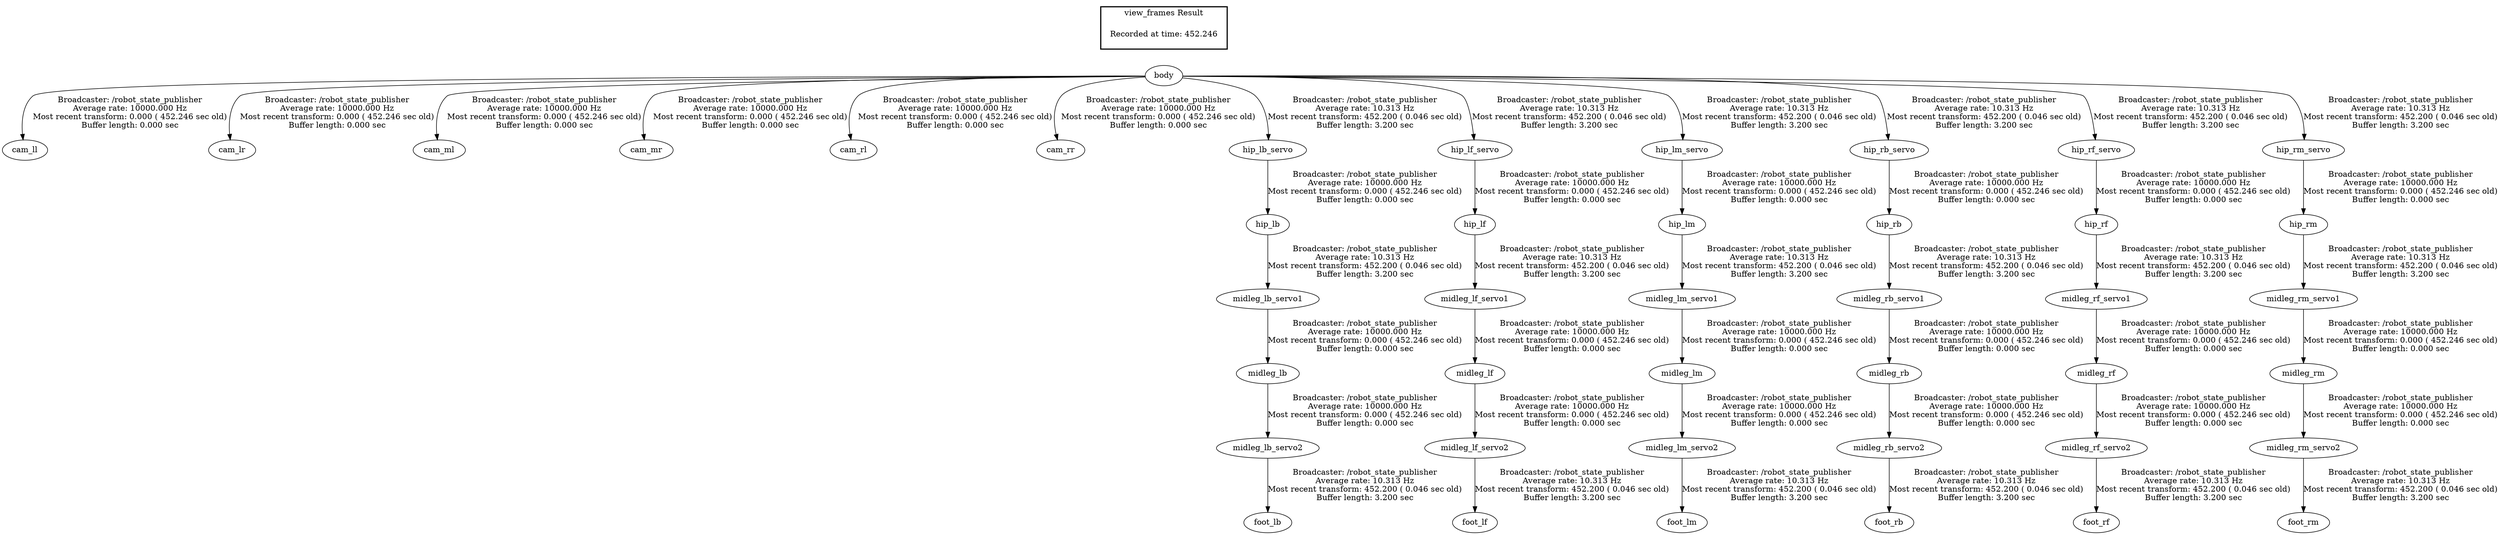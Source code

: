 digraph G {
"body" -> "cam_ll"[label="Broadcaster: /robot_state_publisher\nAverage rate: 10000.000 Hz\nMost recent transform: 0.000 ( 452.246 sec old)\nBuffer length: 0.000 sec\n"];
"body" -> "cam_lr"[label="Broadcaster: /robot_state_publisher\nAverage rate: 10000.000 Hz\nMost recent transform: 0.000 ( 452.246 sec old)\nBuffer length: 0.000 sec\n"];
"body" -> "cam_ml"[label="Broadcaster: /robot_state_publisher\nAverage rate: 10000.000 Hz\nMost recent transform: 0.000 ( 452.246 sec old)\nBuffer length: 0.000 sec\n"];
"body" -> "cam_mr"[label="Broadcaster: /robot_state_publisher\nAverage rate: 10000.000 Hz\nMost recent transform: 0.000 ( 452.246 sec old)\nBuffer length: 0.000 sec\n"];
"body" -> "cam_rl"[label="Broadcaster: /robot_state_publisher\nAverage rate: 10000.000 Hz\nMost recent transform: 0.000 ( 452.246 sec old)\nBuffer length: 0.000 sec\n"];
"body" -> "cam_rr"[label="Broadcaster: /robot_state_publisher\nAverage rate: 10000.000 Hz\nMost recent transform: 0.000 ( 452.246 sec old)\nBuffer length: 0.000 sec\n"];
"midleg_lb_servo1" -> "midleg_lb"[label="Broadcaster: /robot_state_publisher\nAverage rate: 10000.000 Hz\nMost recent transform: 0.000 ( 452.246 sec old)\nBuffer length: 0.000 sec\n"];
"hip_lb" -> "midleg_lb_servo1"[label="Broadcaster: /robot_state_publisher\nAverage rate: 10.313 Hz\nMost recent transform: 452.200 ( 0.046 sec old)\nBuffer length: 3.200 sec\n"];
"midleg_lb" -> "midleg_lb_servo2"[label="Broadcaster: /robot_state_publisher\nAverage rate: 10000.000 Hz\nMost recent transform: 0.000 ( 452.246 sec old)\nBuffer length: 0.000 sec\n"];
"hip_lb_servo" -> "hip_lb"[label="Broadcaster: /robot_state_publisher\nAverage rate: 10000.000 Hz\nMost recent transform: 0.000 ( 452.246 sec old)\nBuffer length: 0.000 sec\n"];
"body" -> "hip_lb_servo"[label="Broadcaster: /robot_state_publisher\nAverage rate: 10.313 Hz\nMost recent transform: 452.200 ( 0.046 sec old)\nBuffer length: 3.200 sec\n"];
"hip_lf_servo" -> "hip_lf"[label="Broadcaster: /robot_state_publisher\nAverage rate: 10000.000 Hz\nMost recent transform: 0.000 ( 452.246 sec old)\nBuffer length: 0.000 sec\n"];
"body" -> "hip_lf_servo"[label="Broadcaster: /robot_state_publisher\nAverage rate: 10.313 Hz\nMost recent transform: 452.200 ( 0.046 sec old)\nBuffer length: 3.200 sec\n"];
"hip_lm_servo" -> "hip_lm"[label="Broadcaster: /robot_state_publisher\nAverage rate: 10000.000 Hz\nMost recent transform: 0.000 ( 452.246 sec old)\nBuffer length: 0.000 sec\n"];
"body" -> "hip_lm_servo"[label="Broadcaster: /robot_state_publisher\nAverage rate: 10.313 Hz\nMost recent transform: 452.200 ( 0.046 sec old)\nBuffer length: 3.200 sec\n"];
"midleg_lf_servo1" -> "midleg_lf"[label="Broadcaster: /robot_state_publisher\nAverage rate: 10000.000 Hz\nMost recent transform: 0.000 ( 452.246 sec old)\nBuffer length: 0.000 sec\n"];
"hip_lf" -> "midleg_lf_servo1"[label="Broadcaster: /robot_state_publisher\nAverage rate: 10.313 Hz\nMost recent transform: 452.200 ( 0.046 sec old)\nBuffer length: 3.200 sec\n"];
"midleg_lf" -> "midleg_lf_servo2"[label="Broadcaster: /robot_state_publisher\nAverage rate: 10000.000 Hz\nMost recent transform: 0.000 ( 452.246 sec old)\nBuffer length: 0.000 sec\n"];
"midleg_lm_servo1" -> "midleg_lm"[label="Broadcaster: /robot_state_publisher\nAverage rate: 10000.000 Hz\nMost recent transform: 0.000 ( 452.246 sec old)\nBuffer length: 0.000 sec\n"];
"hip_lm" -> "midleg_lm_servo1"[label="Broadcaster: /robot_state_publisher\nAverage rate: 10.313 Hz\nMost recent transform: 452.200 ( 0.046 sec old)\nBuffer length: 3.200 sec\n"];
"midleg_lm" -> "midleg_lm_servo2"[label="Broadcaster: /robot_state_publisher\nAverage rate: 10000.000 Hz\nMost recent transform: 0.000 ( 452.246 sec old)\nBuffer length: 0.000 sec\n"];
"midleg_rb_servo1" -> "midleg_rb"[label="Broadcaster: /robot_state_publisher\nAverage rate: 10000.000 Hz\nMost recent transform: 0.000 ( 452.246 sec old)\nBuffer length: 0.000 sec\n"];
"hip_rb" -> "midleg_rb_servo1"[label="Broadcaster: /robot_state_publisher\nAverage rate: 10.313 Hz\nMost recent transform: 452.200 ( 0.046 sec old)\nBuffer length: 3.200 sec\n"];
"midleg_rb" -> "midleg_rb_servo2"[label="Broadcaster: /robot_state_publisher\nAverage rate: 10000.000 Hz\nMost recent transform: 0.000 ( 452.246 sec old)\nBuffer length: 0.000 sec\n"];
"midleg_rf_servo1" -> "midleg_rf"[label="Broadcaster: /robot_state_publisher\nAverage rate: 10000.000 Hz\nMost recent transform: 0.000 ( 452.246 sec old)\nBuffer length: 0.000 sec\n"];
"hip_rf" -> "midleg_rf_servo1"[label="Broadcaster: /robot_state_publisher\nAverage rate: 10.313 Hz\nMost recent transform: 452.200 ( 0.046 sec old)\nBuffer length: 3.200 sec\n"];
"midleg_rf" -> "midleg_rf_servo2"[label="Broadcaster: /robot_state_publisher\nAverage rate: 10000.000 Hz\nMost recent transform: 0.000 ( 452.246 sec old)\nBuffer length: 0.000 sec\n"];
"hip_rb_servo" -> "hip_rb"[label="Broadcaster: /robot_state_publisher\nAverage rate: 10000.000 Hz\nMost recent transform: 0.000 ( 452.246 sec old)\nBuffer length: 0.000 sec\n"];
"body" -> "hip_rb_servo"[label="Broadcaster: /robot_state_publisher\nAverage rate: 10.313 Hz\nMost recent transform: 452.200 ( 0.046 sec old)\nBuffer length: 3.200 sec\n"];
"hip_rf_servo" -> "hip_rf"[label="Broadcaster: /robot_state_publisher\nAverage rate: 10000.000 Hz\nMost recent transform: 0.000 ( 452.246 sec old)\nBuffer length: 0.000 sec\n"];
"body" -> "hip_rf_servo"[label="Broadcaster: /robot_state_publisher\nAverage rate: 10.313 Hz\nMost recent transform: 452.200 ( 0.046 sec old)\nBuffer length: 3.200 sec\n"];
"hip_rm_servo" -> "hip_rm"[label="Broadcaster: /robot_state_publisher\nAverage rate: 10000.000 Hz\nMost recent transform: 0.000 ( 452.246 sec old)\nBuffer length: 0.000 sec\n"];
"body" -> "hip_rm_servo"[label="Broadcaster: /robot_state_publisher\nAverage rate: 10.313 Hz\nMost recent transform: 452.200 ( 0.046 sec old)\nBuffer length: 3.200 sec\n"];
"midleg_rm_servo1" -> "midleg_rm"[label="Broadcaster: /robot_state_publisher\nAverage rate: 10000.000 Hz\nMost recent transform: 0.000 ( 452.246 sec old)\nBuffer length: 0.000 sec\n"];
"hip_rm" -> "midleg_rm_servo1"[label="Broadcaster: /robot_state_publisher\nAverage rate: 10.313 Hz\nMost recent transform: 452.200 ( 0.046 sec old)\nBuffer length: 3.200 sec\n"];
"midleg_rm" -> "midleg_rm_servo2"[label="Broadcaster: /robot_state_publisher\nAverage rate: 10000.000 Hz\nMost recent transform: 0.000 ( 452.246 sec old)\nBuffer length: 0.000 sec\n"];
"midleg_lb_servo2" -> "foot_lb"[label="Broadcaster: /robot_state_publisher\nAverage rate: 10.313 Hz\nMost recent transform: 452.200 ( 0.046 sec old)\nBuffer length: 3.200 sec\n"];
"midleg_lf_servo2" -> "foot_lf"[label="Broadcaster: /robot_state_publisher\nAverage rate: 10.313 Hz\nMost recent transform: 452.200 ( 0.046 sec old)\nBuffer length: 3.200 sec\n"];
"midleg_lm_servo2" -> "foot_lm"[label="Broadcaster: /robot_state_publisher\nAverage rate: 10.313 Hz\nMost recent transform: 452.200 ( 0.046 sec old)\nBuffer length: 3.200 sec\n"];
"midleg_rb_servo2" -> "foot_rb"[label="Broadcaster: /robot_state_publisher\nAverage rate: 10.313 Hz\nMost recent transform: 452.200 ( 0.046 sec old)\nBuffer length: 3.200 sec\n"];
"midleg_rf_servo2" -> "foot_rf"[label="Broadcaster: /robot_state_publisher\nAverage rate: 10.313 Hz\nMost recent transform: 452.200 ( 0.046 sec old)\nBuffer length: 3.200 sec\n"];
"midleg_rm_servo2" -> "foot_rm"[label="Broadcaster: /robot_state_publisher\nAverage rate: 10.313 Hz\nMost recent transform: 452.200 ( 0.046 sec old)\nBuffer length: 3.200 sec\n"];
edge [style=invis];
 subgraph cluster_legend { style=bold; color=black; label ="view_frames Result";
"Recorded at time: 452.246"[ shape=plaintext ] ;
 }->"body";
}